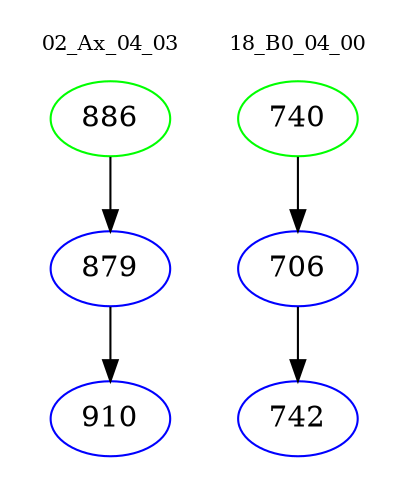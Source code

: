 digraph{
subgraph cluster_0 {
color = white
label = "02_Ax_04_03";
fontsize=10;
T0_886 [label="886", color="green"]
T0_886 -> T0_879 [color="black"]
T0_879 [label="879", color="blue"]
T0_879 -> T0_910 [color="black"]
T0_910 [label="910", color="blue"]
}
subgraph cluster_1 {
color = white
label = "18_B0_04_00";
fontsize=10;
T1_740 [label="740", color="green"]
T1_740 -> T1_706 [color="black"]
T1_706 [label="706", color="blue"]
T1_706 -> T1_742 [color="black"]
T1_742 [label="742", color="blue"]
}
}
